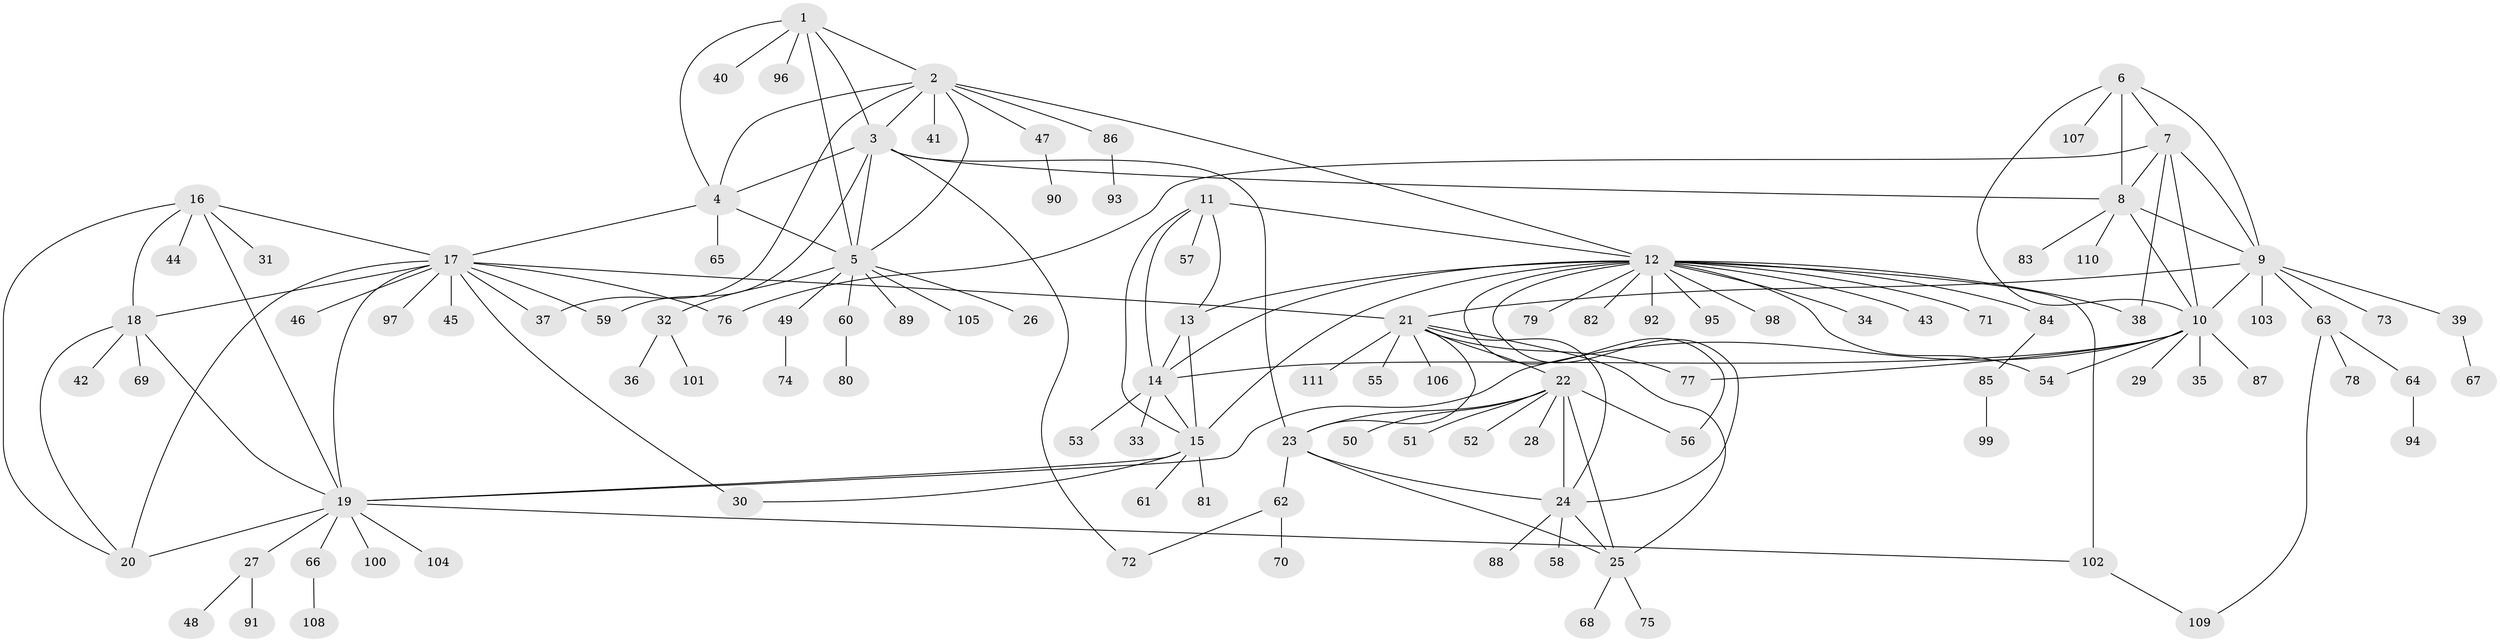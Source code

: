 // Generated by graph-tools (version 1.1) at 2025/11/02/27/25 16:11:33]
// undirected, 111 vertices, 157 edges
graph export_dot {
graph [start="1"]
  node [color=gray90,style=filled];
  1;
  2;
  3;
  4;
  5;
  6;
  7;
  8;
  9;
  10;
  11;
  12;
  13;
  14;
  15;
  16;
  17;
  18;
  19;
  20;
  21;
  22;
  23;
  24;
  25;
  26;
  27;
  28;
  29;
  30;
  31;
  32;
  33;
  34;
  35;
  36;
  37;
  38;
  39;
  40;
  41;
  42;
  43;
  44;
  45;
  46;
  47;
  48;
  49;
  50;
  51;
  52;
  53;
  54;
  55;
  56;
  57;
  58;
  59;
  60;
  61;
  62;
  63;
  64;
  65;
  66;
  67;
  68;
  69;
  70;
  71;
  72;
  73;
  74;
  75;
  76;
  77;
  78;
  79;
  80;
  81;
  82;
  83;
  84;
  85;
  86;
  87;
  88;
  89;
  90;
  91;
  92;
  93;
  94;
  95;
  96;
  97;
  98;
  99;
  100;
  101;
  102;
  103;
  104;
  105;
  106;
  107;
  108;
  109;
  110;
  111;
  1 -- 2;
  1 -- 3;
  1 -- 4;
  1 -- 5;
  1 -- 40;
  1 -- 96;
  2 -- 3;
  2 -- 4;
  2 -- 5;
  2 -- 12;
  2 -- 37;
  2 -- 41;
  2 -- 47;
  2 -- 86;
  3 -- 4;
  3 -- 5;
  3 -- 8;
  3 -- 23;
  3 -- 59;
  3 -- 72;
  4 -- 5;
  4 -- 17;
  4 -- 65;
  5 -- 26;
  5 -- 32;
  5 -- 49;
  5 -- 60;
  5 -- 89;
  5 -- 105;
  6 -- 7;
  6 -- 8;
  6 -- 9;
  6 -- 10;
  6 -- 107;
  7 -- 8;
  7 -- 9;
  7 -- 10;
  7 -- 38;
  7 -- 76;
  8 -- 9;
  8 -- 10;
  8 -- 83;
  8 -- 110;
  9 -- 10;
  9 -- 21;
  9 -- 39;
  9 -- 63;
  9 -- 73;
  9 -- 103;
  10 -- 14;
  10 -- 19;
  10 -- 29;
  10 -- 35;
  10 -- 54;
  10 -- 77;
  10 -- 87;
  11 -- 12;
  11 -- 13;
  11 -- 14;
  11 -- 15;
  11 -- 57;
  12 -- 13;
  12 -- 14;
  12 -- 15;
  12 -- 24;
  12 -- 34;
  12 -- 38;
  12 -- 43;
  12 -- 54;
  12 -- 56;
  12 -- 71;
  12 -- 79;
  12 -- 82;
  12 -- 84;
  12 -- 92;
  12 -- 95;
  12 -- 98;
  12 -- 102;
  13 -- 14;
  13 -- 15;
  14 -- 15;
  14 -- 33;
  14 -- 53;
  15 -- 19;
  15 -- 30;
  15 -- 61;
  15 -- 81;
  16 -- 17;
  16 -- 18;
  16 -- 19;
  16 -- 20;
  16 -- 31;
  16 -- 44;
  17 -- 18;
  17 -- 19;
  17 -- 20;
  17 -- 21;
  17 -- 30;
  17 -- 37;
  17 -- 45;
  17 -- 46;
  17 -- 59;
  17 -- 76;
  17 -- 97;
  18 -- 19;
  18 -- 20;
  18 -- 42;
  18 -- 69;
  19 -- 20;
  19 -- 27;
  19 -- 66;
  19 -- 100;
  19 -- 102;
  19 -- 104;
  21 -- 22;
  21 -- 23;
  21 -- 24;
  21 -- 25;
  21 -- 55;
  21 -- 77;
  21 -- 106;
  21 -- 111;
  22 -- 23;
  22 -- 24;
  22 -- 25;
  22 -- 28;
  22 -- 50;
  22 -- 51;
  22 -- 52;
  22 -- 56;
  23 -- 24;
  23 -- 25;
  23 -- 62;
  24 -- 25;
  24 -- 58;
  24 -- 88;
  25 -- 68;
  25 -- 75;
  27 -- 48;
  27 -- 91;
  32 -- 36;
  32 -- 101;
  39 -- 67;
  47 -- 90;
  49 -- 74;
  60 -- 80;
  62 -- 70;
  62 -- 72;
  63 -- 64;
  63 -- 78;
  63 -- 109;
  64 -- 94;
  66 -- 108;
  84 -- 85;
  85 -- 99;
  86 -- 93;
  102 -- 109;
}
